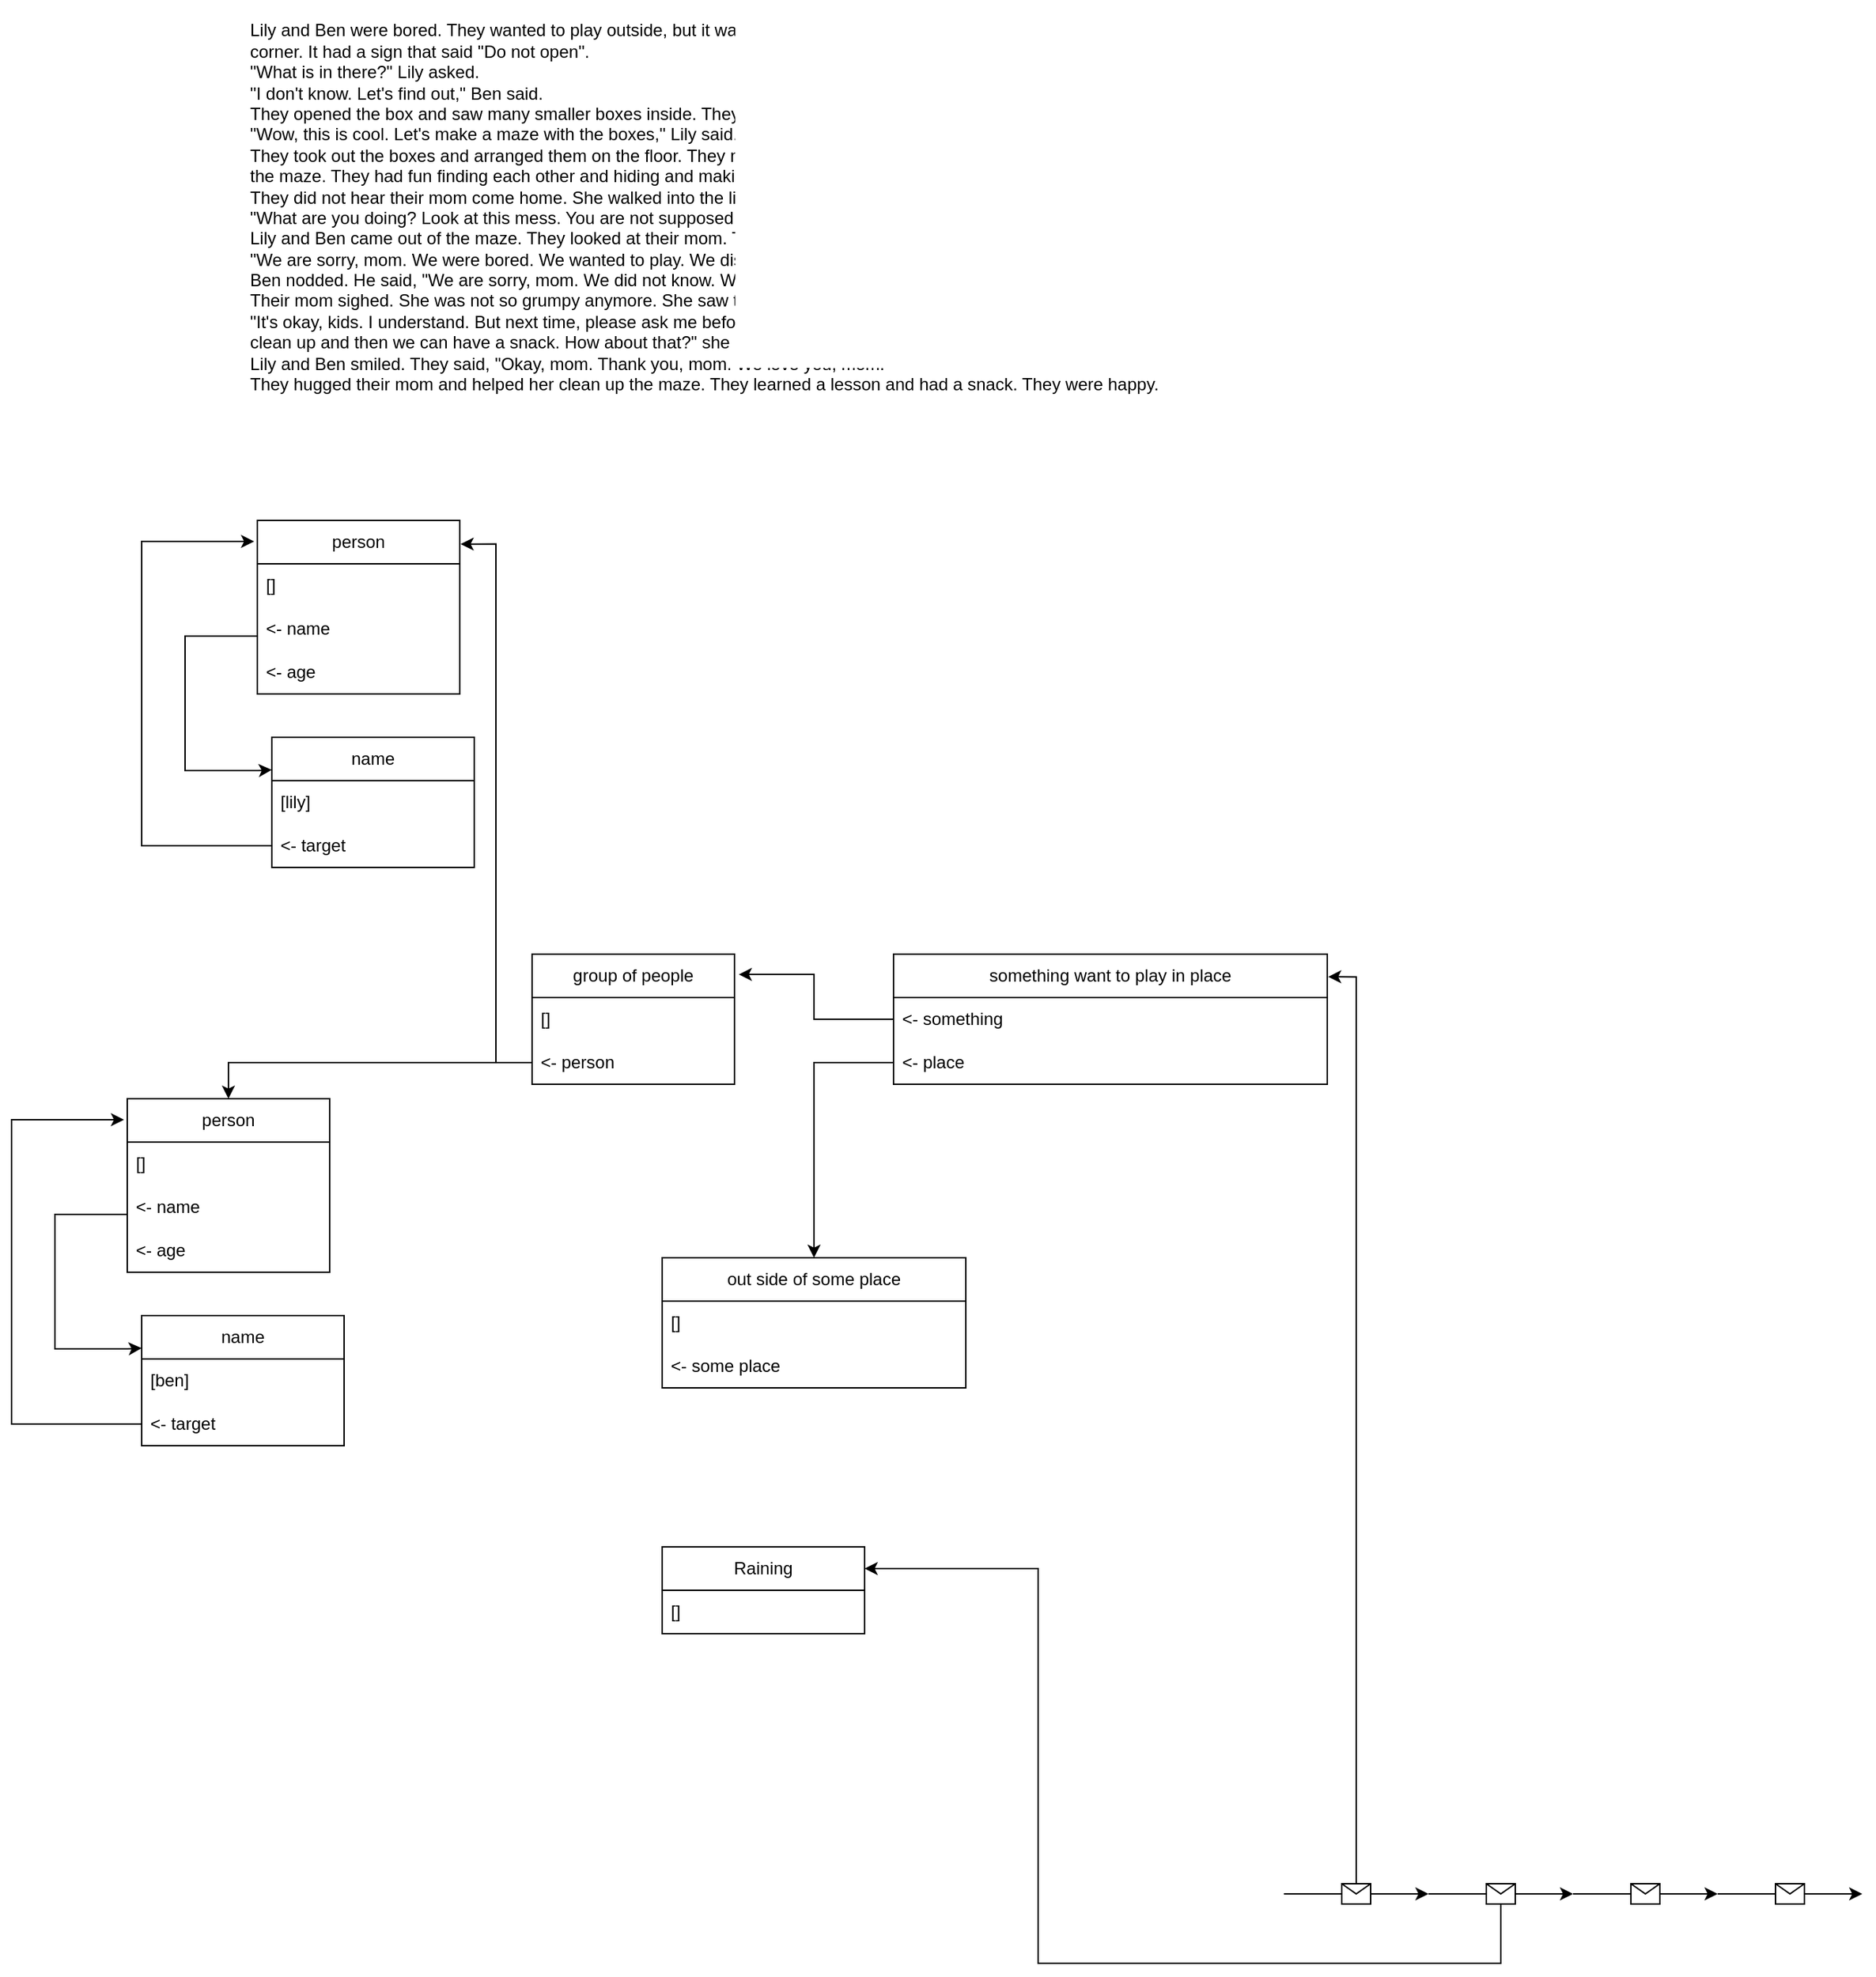 <mxfile version="23.1.8" type="github">
  <diagram name="Page-1" id="fB48l3c0-zW3iNob_ZMR">
    <mxGraphModel dx="2899" dy="1123" grid="1" gridSize="10" guides="1" tooltips="1" connect="1" arrows="1" fold="1" page="1" pageScale="1" pageWidth="850" pageHeight="1100" math="0" shadow="0">
      <root>
        <mxCell id="0" />
        <mxCell id="1" parent="0" />
        <mxCell id="VEP944i0mX4ukVrG3i8q-1" value="&lt;br&gt;Lily and Ben were bored. They wanted to play outside, but it was raining. They looked around the house for something fun to do. They saw a big box in the corner. It had a sign that said &quot;Do not open&quot;.&lt;br&gt;&quot;What is in there?&quot; Lily asked.&lt;br&gt;&quot;I don&#39;t know. Let&#39;s find out,&quot; Ben said.&lt;br&gt;They opened the box and saw many smaller boxes inside. They had holes and flaps and strings. They looked like a maze.&lt;br&gt;&quot;Wow, this is cool. Let&#39;s make a maze with the boxes,&quot; Lily said.&lt;br&gt;They took out the boxes and arranged them on the floor. They made a long and twisty maze with many turns and dead ends. They crawled inside and explored the maze. They had fun finding each other and hiding and making noises.&lt;br&gt;They did not hear their mom come home. She walked into the living room and saw the mess. She was grumpy.&lt;br&gt;&quot;What are you doing? Look at this mess. You are not supposed to open that box. It is for the charity sale,&quot; she said.&lt;br&gt;Lily and Ben came out of the maze. They looked at their mom. They were sorry.&lt;br&gt;&quot;We are sorry, mom. We were bored. We wanted to play. We discovered a maze in the box. It was fun,&quot; Lily said.&lt;br&gt;Ben nodded. He said, &quot;We are sorry, mom. We did not know. We will help you clean up.&quot;&lt;br&gt;Their mom sighed. She was not so grumpy anymore. She saw that they were just curious and creative. She smiled.&lt;br&gt;&quot;It&#39;s okay, kids. I understand. But next time, please ask me before you open a box. And please be careful with the boxes. They are for a good cause. Now, let&#39;s clean up and then we can have a snack. How about that?&quot; she said.&lt;br&gt;Lily and Ben smiled. They said, &quot;Okay, mom. Thank you, mom. We love you, mom.&quot;&lt;br&gt;They hugged their mom and helped her clean up the maze. They learned a lesson and had a snack. They were happy." style="text;html=1;spacing=5;spacingTop=-20;whiteSpace=wrap;overflow=hidden;rounded=0;" vertex="1" parent="1">
          <mxGeometry x="50" y="40" width="860" height="270" as="geometry" />
        </mxCell>
        <mxCell id="VEP944i0mX4ukVrG3i8q-37" value="person" style="swimlane;fontStyle=0;childLayout=stackLayout;horizontal=1;startSize=30;horizontalStack=0;resizeParent=1;resizeParentMax=0;resizeLast=0;collapsible=1;marginBottom=0;whiteSpace=wrap;html=1;" vertex="1" parent="1">
          <mxGeometry x="60" y="390" width="140" height="120" as="geometry" />
        </mxCell>
        <mxCell id="VEP944i0mX4ukVrG3i8q-38" value="[]" style="text;strokeColor=none;fillColor=none;align=left;verticalAlign=middle;spacingLeft=4;spacingRight=4;overflow=hidden;points=[[0,0.5],[1,0.5]];portConstraint=eastwest;rotatable=0;whiteSpace=wrap;html=1;" vertex="1" parent="VEP944i0mX4ukVrG3i8q-37">
          <mxGeometry y="30" width="140" height="30" as="geometry" />
        </mxCell>
        <mxCell id="VEP944i0mX4ukVrG3i8q-39" value="&amp;lt;- name" style="text;strokeColor=none;fillColor=none;align=left;verticalAlign=middle;spacingLeft=4;spacingRight=4;overflow=hidden;points=[[0,0.5],[1,0.5]];portConstraint=eastwest;rotatable=0;whiteSpace=wrap;html=1;" vertex="1" parent="VEP944i0mX4ukVrG3i8q-37">
          <mxGeometry y="60" width="140" height="30" as="geometry" />
        </mxCell>
        <mxCell id="VEP944i0mX4ukVrG3i8q-40" value="&amp;lt;- age" style="text;strokeColor=none;fillColor=none;align=left;verticalAlign=middle;spacingLeft=4;spacingRight=4;overflow=hidden;points=[[0,0.5],[1,0.5]];portConstraint=eastwest;rotatable=0;whiteSpace=wrap;html=1;" vertex="1" parent="VEP944i0mX4ukVrG3i8q-37">
          <mxGeometry y="90" width="140" height="30" as="geometry" />
        </mxCell>
        <mxCell id="VEP944i0mX4ukVrG3i8q-45" value="name" style="swimlane;fontStyle=0;childLayout=stackLayout;horizontal=1;startSize=30;horizontalStack=0;resizeParent=1;resizeParentMax=0;resizeLast=0;collapsible=1;marginBottom=0;whiteSpace=wrap;html=1;" vertex="1" parent="1">
          <mxGeometry x="70" y="540" width="140" height="90" as="geometry" />
        </mxCell>
        <mxCell id="VEP944i0mX4ukVrG3i8q-46" value="[lily]" style="text;strokeColor=none;fillColor=none;align=left;verticalAlign=middle;spacingLeft=4;spacingRight=4;overflow=hidden;points=[[0,0.5],[1,0.5]];portConstraint=eastwest;rotatable=0;whiteSpace=wrap;html=1;" vertex="1" parent="VEP944i0mX4ukVrG3i8q-45">
          <mxGeometry y="30" width="140" height="30" as="geometry" />
        </mxCell>
        <mxCell id="VEP944i0mX4ukVrG3i8q-48" value="&amp;lt;- target" style="text;strokeColor=none;fillColor=none;align=left;verticalAlign=middle;spacingLeft=4;spacingRight=4;overflow=hidden;points=[[0,0.5],[1,0.5]];portConstraint=eastwest;rotatable=0;whiteSpace=wrap;html=1;" vertex="1" parent="VEP944i0mX4ukVrG3i8q-45">
          <mxGeometry y="60" width="140" height="30" as="geometry" />
        </mxCell>
        <mxCell id="VEP944i0mX4ukVrG3i8q-53" style="edgeStyle=orthogonalEdgeStyle;rounded=0;orthogonalLoop=1;jettySize=auto;html=1;entryX=0;entryY=0.25;entryDx=0;entryDy=0;" edge="1" parent="1" source="VEP944i0mX4ukVrG3i8q-39" target="VEP944i0mX4ukVrG3i8q-45">
          <mxGeometry relative="1" as="geometry">
            <Array as="points">
              <mxPoint x="10" y="470" />
              <mxPoint x="10" y="563" />
              <mxPoint x="60" y="563" />
            </Array>
          </mxGeometry>
        </mxCell>
        <mxCell id="VEP944i0mX4ukVrG3i8q-54" style="edgeStyle=orthogonalEdgeStyle;rounded=0;orthogonalLoop=1;jettySize=auto;html=1;entryX=-0.016;entryY=0.121;entryDx=0;entryDy=0;entryPerimeter=0;" edge="1" parent="1" source="VEP944i0mX4ukVrG3i8q-48" target="VEP944i0mX4ukVrG3i8q-37">
          <mxGeometry relative="1" as="geometry">
            <mxPoint x="-80" y="400" as="targetPoint" />
            <Array as="points">
              <mxPoint x="-20" y="615" />
              <mxPoint x="-20" y="405" />
            </Array>
          </mxGeometry>
        </mxCell>
        <mxCell id="VEP944i0mX4ukVrG3i8q-55" value="person" style="swimlane;fontStyle=0;childLayout=stackLayout;horizontal=1;startSize=30;horizontalStack=0;resizeParent=1;resizeParentMax=0;resizeLast=0;collapsible=1;marginBottom=0;whiteSpace=wrap;html=1;" vertex="1" parent="1">
          <mxGeometry x="-30" y="790" width="140" height="120" as="geometry" />
        </mxCell>
        <mxCell id="VEP944i0mX4ukVrG3i8q-56" value="[]" style="text;strokeColor=none;fillColor=none;align=left;verticalAlign=middle;spacingLeft=4;spacingRight=4;overflow=hidden;points=[[0,0.5],[1,0.5]];portConstraint=eastwest;rotatable=0;whiteSpace=wrap;html=1;" vertex="1" parent="VEP944i0mX4ukVrG3i8q-55">
          <mxGeometry y="30" width="140" height="30" as="geometry" />
        </mxCell>
        <mxCell id="VEP944i0mX4ukVrG3i8q-57" value="&amp;lt;- name" style="text;strokeColor=none;fillColor=none;align=left;verticalAlign=middle;spacingLeft=4;spacingRight=4;overflow=hidden;points=[[0,0.5],[1,0.5]];portConstraint=eastwest;rotatable=0;whiteSpace=wrap;html=1;" vertex="1" parent="VEP944i0mX4ukVrG3i8q-55">
          <mxGeometry y="60" width="140" height="30" as="geometry" />
        </mxCell>
        <mxCell id="VEP944i0mX4ukVrG3i8q-58" value="&amp;lt;- age" style="text;strokeColor=none;fillColor=none;align=left;verticalAlign=middle;spacingLeft=4;spacingRight=4;overflow=hidden;points=[[0,0.5],[1,0.5]];portConstraint=eastwest;rotatable=0;whiteSpace=wrap;html=1;" vertex="1" parent="VEP944i0mX4ukVrG3i8q-55">
          <mxGeometry y="90" width="140" height="30" as="geometry" />
        </mxCell>
        <mxCell id="VEP944i0mX4ukVrG3i8q-59" value="name" style="swimlane;fontStyle=0;childLayout=stackLayout;horizontal=1;startSize=30;horizontalStack=0;resizeParent=1;resizeParentMax=0;resizeLast=0;collapsible=1;marginBottom=0;whiteSpace=wrap;html=1;" vertex="1" parent="1">
          <mxGeometry x="-20" y="940" width="140" height="90" as="geometry" />
        </mxCell>
        <mxCell id="VEP944i0mX4ukVrG3i8q-60" value="[ben]" style="text;strokeColor=none;fillColor=none;align=left;verticalAlign=middle;spacingLeft=4;spacingRight=4;overflow=hidden;points=[[0,0.5],[1,0.5]];portConstraint=eastwest;rotatable=0;whiteSpace=wrap;html=1;" vertex="1" parent="VEP944i0mX4ukVrG3i8q-59">
          <mxGeometry y="30" width="140" height="30" as="geometry" />
        </mxCell>
        <mxCell id="VEP944i0mX4ukVrG3i8q-61" value="&amp;lt;- target" style="text;strokeColor=none;fillColor=none;align=left;verticalAlign=middle;spacingLeft=4;spacingRight=4;overflow=hidden;points=[[0,0.5],[1,0.5]];portConstraint=eastwest;rotatable=0;whiteSpace=wrap;html=1;" vertex="1" parent="VEP944i0mX4ukVrG3i8q-59">
          <mxGeometry y="60" width="140" height="30" as="geometry" />
        </mxCell>
        <mxCell id="VEP944i0mX4ukVrG3i8q-62" style="edgeStyle=orthogonalEdgeStyle;rounded=0;orthogonalLoop=1;jettySize=auto;html=1;entryX=0;entryY=0.25;entryDx=0;entryDy=0;" edge="1" parent="1" source="VEP944i0mX4ukVrG3i8q-57" target="VEP944i0mX4ukVrG3i8q-59">
          <mxGeometry relative="1" as="geometry">
            <Array as="points">
              <mxPoint x="-80" y="870" />
              <mxPoint x="-80" y="963" />
              <mxPoint x="-30" y="963" />
            </Array>
          </mxGeometry>
        </mxCell>
        <mxCell id="VEP944i0mX4ukVrG3i8q-63" style="edgeStyle=orthogonalEdgeStyle;rounded=0;orthogonalLoop=1;jettySize=auto;html=1;entryX=-0.016;entryY=0.121;entryDx=0;entryDy=0;entryPerimeter=0;" edge="1" parent="1" source="VEP944i0mX4ukVrG3i8q-61" target="VEP944i0mX4ukVrG3i8q-55">
          <mxGeometry relative="1" as="geometry">
            <mxPoint x="-170" y="800" as="targetPoint" />
            <Array as="points">
              <mxPoint x="-110" y="1015" />
              <mxPoint x="-110" y="805" />
            </Array>
          </mxGeometry>
        </mxCell>
        <mxCell id="VEP944i0mX4ukVrG3i8q-64" value="group of people" style="swimlane;fontStyle=0;childLayout=stackLayout;horizontal=1;startSize=30;horizontalStack=0;resizeParent=1;resizeParentMax=0;resizeLast=0;collapsible=1;marginBottom=0;whiteSpace=wrap;html=1;" vertex="1" parent="1">
          <mxGeometry x="250" y="690" width="140" height="90" as="geometry" />
        </mxCell>
        <mxCell id="VEP944i0mX4ukVrG3i8q-65" value="[]" style="text;strokeColor=none;fillColor=none;align=left;verticalAlign=middle;spacingLeft=4;spacingRight=4;overflow=hidden;points=[[0,0.5],[1,0.5]];portConstraint=eastwest;rotatable=0;whiteSpace=wrap;html=1;" vertex="1" parent="VEP944i0mX4ukVrG3i8q-64">
          <mxGeometry y="30" width="140" height="30" as="geometry" />
        </mxCell>
        <mxCell id="VEP944i0mX4ukVrG3i8q-66" value="&amp;lt;- person" style="text;strokeColor=none;fillColor=none;align=left;verticalAlign=middle;spacingLeft=4;spacingRight=4;overflow=hidden;points=[[0,0.5],[1,0.5]];portConstraint=eastwest;rotatable=0;whiteSpace=wrap;html=1;" vertex="1" parent="VEP944i0mX4ukVrG3i8q-64">
          <mxGeometry y="60" width="140" height="30" as="geometry" />
        </mxCell>
        <mxCell id="VEP944i0mX4ukVrG3i8q-68" style="edgeStyle=orthogonalEdgeStyle;rounded=0;orthogonalLoop=1;jettySize=auto;html=1;entryX=1.004;entryY=0.136;entryDx=0;entryDy=0;entryPerimeter=0;" edge="1" parent="1" source="VEP944i0mX4ukVrG3i8q-66" target="VEP944i0mX4ukVrG3i8q-37">
          <mxGeometry relative="1" as="geometry" />
        </mxCell>
        <mxCell id="VEP944i0mX4ukVrG3i8q-69" style="edgeStyle=orthogonalEdgeStyle;rounded=0;orthogonalLoop=1;jettySize=auto;html=1;entryX=0.5;entryY=0;entryDx=0;entryDy=0;" edge="1" parent="1" source="VEP944i0mX4ukVrG3i8q-66" target="VEP944i0mX4ukVrG3i8q-55">
          <mxGeometry relative="1" as="geometry" />
        </mxCell>
        <mxCell id="VEP944i0mX4ukVrG3i8q-73" value="something want to play in place" style="swimlane;fontStyle=0;childLayout=stackLayout;horizontal=1;startSize=30;horizontalStack=0;resizeParent=1;resizeParentMax=0;resizeLast=0;collapsible=1;marginBottom=0;whiteSpace=wrap;html=1;" vertex="1" parent="1">
          <mxGeometry x="500" y="690" width="300" height="90" as="geometry" />
        </mxCell>
        <mxCell id="VEP944i0mX4ukVrG3i8q-74" value="&amp;lt;- something" style="text;strokeColor=none;fillColor=none;align=left;verticalAlign=middle;spacingLeft=4;spacingRight=4;overflow=hidden;points=[[0,0.5],[1,0.5]];portConstraint=eastwest;rotatable=0;whiteSpace=wrap;html=1;" vertex="1" parent="VEP944i0mX4ukVrG3i8q-73">
          <mxGeometry y="30" width="300" height="30" as="geometry" />
        </mxCell>
        <mxCell id="VEP944i0mX4ukVrG3i8q-75" value="&amp;lt;- place" style="text;strokeColor=none;fillColor=none;align=left;verticalAlign=middle;spacingLeft=4;spacingRight=4;overflow=hidden;points=[[0,0.5],[1,0.5]];portConstraint=eastwest;rotatable=0;whiteSpace=wrap;html=1;" vertex="1" parent="VEP944i0mX4ukVrG3i8q-73">
          <mxGeometry y="60" width="300" height="30" as="geometry" />
        </mxCell>
        <mxCell id="VEP944i0mX4ukVrG3i8q-77" style="edgeStyle=orthogonalEdgeStyle;rounded=0;orthogonalLoop=1;jettySize=auto;html=1;entryX=1.021;entryY=0.156;entryDx=0;entryDy=0;entryPerimeter=0;" edge="1" parent="1" source="VEP944i0mX4ukVrG3i8q-74" target="VEP944i0mX4ukVrG3i8q-64">
          <mxGeometry relative="1" as="geometry" />
        </mxCell>
        <mxCell id="VEP944i0mX4ukVrG3i8q-78" value="out side of some place" style="swimlane;fontStyle=0;childLayout=stackLayout;horizontal=1;startSize=30;horizontalStack=0;resizeParent=1;resizeParentMax=0;resizeLast=0;collapsible=1;marginBottom=0;whiteSpace=wrap;html=1;" vertex="1" parent="1">
          <mxGeometry x="340" y="900" width="210" height="90" as="geometry" />
        </mxCell>
        <mxCell id="VEP944i0mX4ukVrG3i8q-79" value="[]" style="text;strokeColor=none;fillColor=none;align=left;verticalAlign=middle;spacingLeft=4;spacingRight=4;overflow=hidden;points=[[0,0.5],[1,0.5]];portConstraint=eastwest;rotatable=0;whiteSpace=wrap;html=1;" vertex="1" parent="VEP944i0mX4ukVrG3i8q-78">
          <mxGeometry y="30" width="210" height="30" as="geometry" />
        </mxCell>
        <mxCell id="VEP944i0mX4ukVrG3i8q-80" value="&amp;lt;- some place" style="text;strokeColor=none;fillColor=none;align=left;verticalAlign=middle;spacingLeft=4;spacingRight=4;overflow=hidden;points=[[0,0.5],[1,0.5]];portConstraint=eastwest;rotatable=0;whiteSpace=wrap;html=1;" vertex="1" parent="VEP944i0mX4ukVrG3i8q-78">
          <mxGeometry y="60" width="210" height="30" as="geometry" />
        </mxCell>
        <mxCell id="VEP944i0mX4ukVrG3i8q-82" style="edgeStyle=orthogonalEdgeStyle;rounded=0;orthogonalLoop=1;jettySize=auto;html=1;" edge="1" parent="1" source="VEP944i0mX4ukVrG3i8q-75" target="VEP944i0mX4ukVrG3i8q-78">
          <mxGeometry relative="1" as="geometry" />
        </mxCell>
        <mxCell id="VEP944i0mX4ukVrG3i8q-83" value="Raining" style="swimlane;fontStyle=0;childLayout=stackLayout;horizontal=1;startSize=30;horizontalStack=0;resizeParent=1;resizeParentMax=0;resizeLast=0;collapsible=1;marginBottom=0;whiteSpace=wrap;html=1;" vertex="1" parent="1">
          <mxGeometry x="340" y="1100" width="140" height="60" as="geometry" />
        </mxCell>
        <mxCell id="VEP944i0mX4ukVrG3i8q-84" value="[]" style="text;strokeColor=none;fillColor=none;align=left;verticalAlign=middle;spacingLeft=4;spacingRight=4;overflow=hidden;points=[[0,0.5],[1,0.5]];portConstraint=eastwest;rotatable=0;whiteSpace=wrap;html=1;" vertex="1" parent="VEP944i0mX4ukVrG3i8q-83">
          <mxGeometry y="30" width="140" height="30" as="geometry" />
        </mxCell>
        <mxCell id="VEP944i0mX4ukVrG3i8q-99" value="" style="endArrow=classic;html=1;rounded=0;" edge="1" parent="1">
          <mxGeometry relative="1" as="geometry">
            <mxPoint x="770" y="1340" as="sourcePoint" />
            <mxPoint x="870" y="1340" as="targetPoint" />
          </mxGeometry>
        </mxCell>
        <mxCell id="VEP944i0mX4ukVrG3i8q-100" value="" style="shape=message;html=1;outlineConnect=0;" vertex="1" parent="VEP944i0mX4ukVrG3i8q-99">
          <mxGeometry width="20" height="14" relative="1" as="geometry">
            <mxPoint x="-10" y="-7" as="offset" />
          </mxGeometry>
        </mxCell>
        <mxCell id="VEP944i0mX4ukVrG3i8q-101" style="edgeStyle=orthogonalEdgeStyle;rounded=0;orthogonalLoop=1;jettySize=auto;html=1;exitX=0.5;exitY=0;exitDx=0;exitDy=0;entryX=1.002;entryY=0.174;entryDx=0;entryDy=0;entryPerimeter=0;" edge="1" parent="1" source="VEP944i0mX4ukVrG3i8q-100" target="VEP944i0mX4ukVrG3i8q-73">
          <mxGeometry relative="1" as="geometry">
            <mxPoint x="720" y="860" as="targetPoint" />
            <Array as="points">
              <mxPoint x="820" y="1323" />
              <mxPoint x="820" y="706" />
            </Array>
          </mxGeometry>
        </mxCell>
        <mxCell id="VEP944i0mX4ukVrG3i8q-103" value="" style="endArrow=classic;html=1;rounded=0;" edge="1" parent="1">
          <mxGeometry relative="1" as="geometry">
            <mxPoint x="870" y="1340" as="sourcePoint" />
            <mxPoint x="970" y="1340" as="targetPoint" />
          </mxGeometry>
        </mxCell>
        <mxCell id="VEP944i0mX4ukVrG3i8q-104" value="" style="shape=message;html=1;outlineConnect=0;" vertex="1" parent="VEP944i0mX4ukVrG3i8q-103">
          <mxGeometry width="20" height="14" relative="1" as="geometry">
            <mxPoint x="-10" y="-7" as="offset" />
          </mxGeometry>
        </mxCell>
        <mxCell id="VEP944i0mX4ukVrG3i8q-105" style="edgeStyle=orthogonalEdgeStyle;rounded=0;orthogonalLoop=1;jettySize=auto;html=1;exitX=0.5;exitY=1;exitDx=0;exitDy=0;entryX=1;entryY=0.25;entryDx=0;entryDy=0;" edge="1" parent="1" source="VEP944i0mX4ukVrG3i8q-104" target="VEP944i0mX4ukVrG3i8q-83">
          <mxGeometry relative="1" as="geometry">
            <mxPoint x="560" y="1430" as="targetPoint" />
            <Array as="points">
              <mxPoint x="920" y="1388" />
              <mxPoint x="600" y="1388" />
              <mxPoint x="600" y="1115" />
            </Array>
          </mxGeometry>
        </mxCell>
        <mxCell id="VEP944i0mX4ukVrG3i8q-106" value="" style="endArrow=classic;html=1;rounded=0;" edge="1" parent="1">
          <mxGeometry relative="1" as="geometry">
            <mxPoint x="970" y="1340" as="sourcePoint" />
            <mxPoint x="1070" y="1340" as="targetPoint" />
          </mxGeometry>
        </mxCell>
        <mxCell id="VEP944i0mX4ukVrG3i8q-107" value="" style="shape=message;html=1;outlineConnect=0;" vertex="1" parent="VEP944i0mX4ukVrG3i8q-106">
          <mxGeometry width="20" height="14" relative="1" as="geometry">
            <mxPoint x="-10" y="-7" as="offset" />
          </mxGeometry>
        </mxCell>
        <mxCell id="VEP944i0mX4ukVrG3i8q-108" value="" style="endArrow=classic;html=1;rounded=0;" edge="1" parent="1">
          <mxGeometry relative="1" as="geometry">
            <mxPoint x="1070" y="1340" as="sourcePoint" />
            <mxPoint x="1170" y="1340" as="targetPoint" />
          </mxGeometry>
        </mxCell>
        <mxCell id="VEP944i0mX4ukVrG3i8q-109" value="" style="shape=message;html=1;outlineConnect=0;" vertex="1" parent="VEP944i0mX4ukVrG3i8q-108">
          <mxGeometry width="20" height="14" relative="1" as="geometry">
            <mxPoint x="-10" y="-7" as="offset" />
          </mxGeometry>
        </mxCell>
      </root>
    </mxGraphModel>
  </diagram>
</mxfile>
